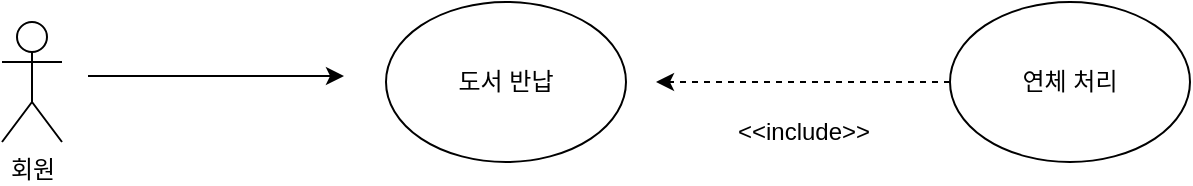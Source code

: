 <mxfile version="14.4.3" type="device"><diagram id="M33385_29ysLlux94GvG" name="페이지-1"><mxGraphModel dx="944" dy="632" grid="0" gridSize="10" guides="1" tooltips="1" connect="1" arrows="1" fold="1" page="1" pageScale="1" pageWidth="827" pageHeight="1169" math="0" shadow="0"><root><mxCell id="0"/><mxCell id="1" parent="0"/><mxCell id="_elMx9ShymLQX3q8gTIM-1" value="회원" style="shape=umlActor;verticalLabelPosition=bottom;verticalAlign=top;html=1;outlineConnect=0;" vertex="1" parent="1"><mxGeometry x="51" y="220" width="30" height="60" as="geometry"/></mxCell><mxCell id="_elMx9ShymLQX3q8gTIM-2" value="도서 반납" style="ellipse;whiteSpace=wrap;html=1;" vertex="1" parent="1"><mxGeometry x="243" y="210" width="120" height="80" as="geometry"/></mxCell><mxCell id="_elMx9ShymLQX3q8gTIM-3" value="연체 처리" style="ellipse;whiteSpace=wrap;html=1;" vertex="1" parent="1"><mxGeometry x="525" y="210" width="120" height="80" as="geometry"/></mxCell><mxCell id="_elMx9ShymLQX3q8gTIM-4" value="" style="endArrow=classic;html=1;" edge="1" parent="1"><mxGeometry width="50" height="50" relative="1" as="geometry"><mxPoint x="94" y="247" as="sourcePoint"/><mxPoint x="222" y="247" as="targetPoint"/></mxGeometry></mxCell><mxCell id="_elMx9ShymLQX3q8gTIM-5" value="" style="endArrow=classic;html=1;exitX=0;exitY=0.5;exitDx=0;exitDy=0;dashed=1;" edge="1" parent="1" source="_elMx9ShymLQX3q8gTIM-3"><mxGeometry width="50" height="50" relative="1" as="geometry"><mxPoint x="387" y="350" as="sourcePoint"/><mxPoint x="378" y="250" as="targetPoint"/></mxGeometry></mxCell><mxCell id="_elMx9ShymLQX3q8gTIM-6" value="&amp;lt;&amp;lt;include&amp;gt;&amp;gt;" style="text;html=1;strokeColor=none;fillColor=none;align=center;verticalAlign=middle;whiteSpace=wrap;rounded=0;" vertex="1" parent="1"><mxGeometry x="432" y="265" width="40" height="20" as="geometry"/></mxCell></root></mxGraphModel></diagram></mxfile>